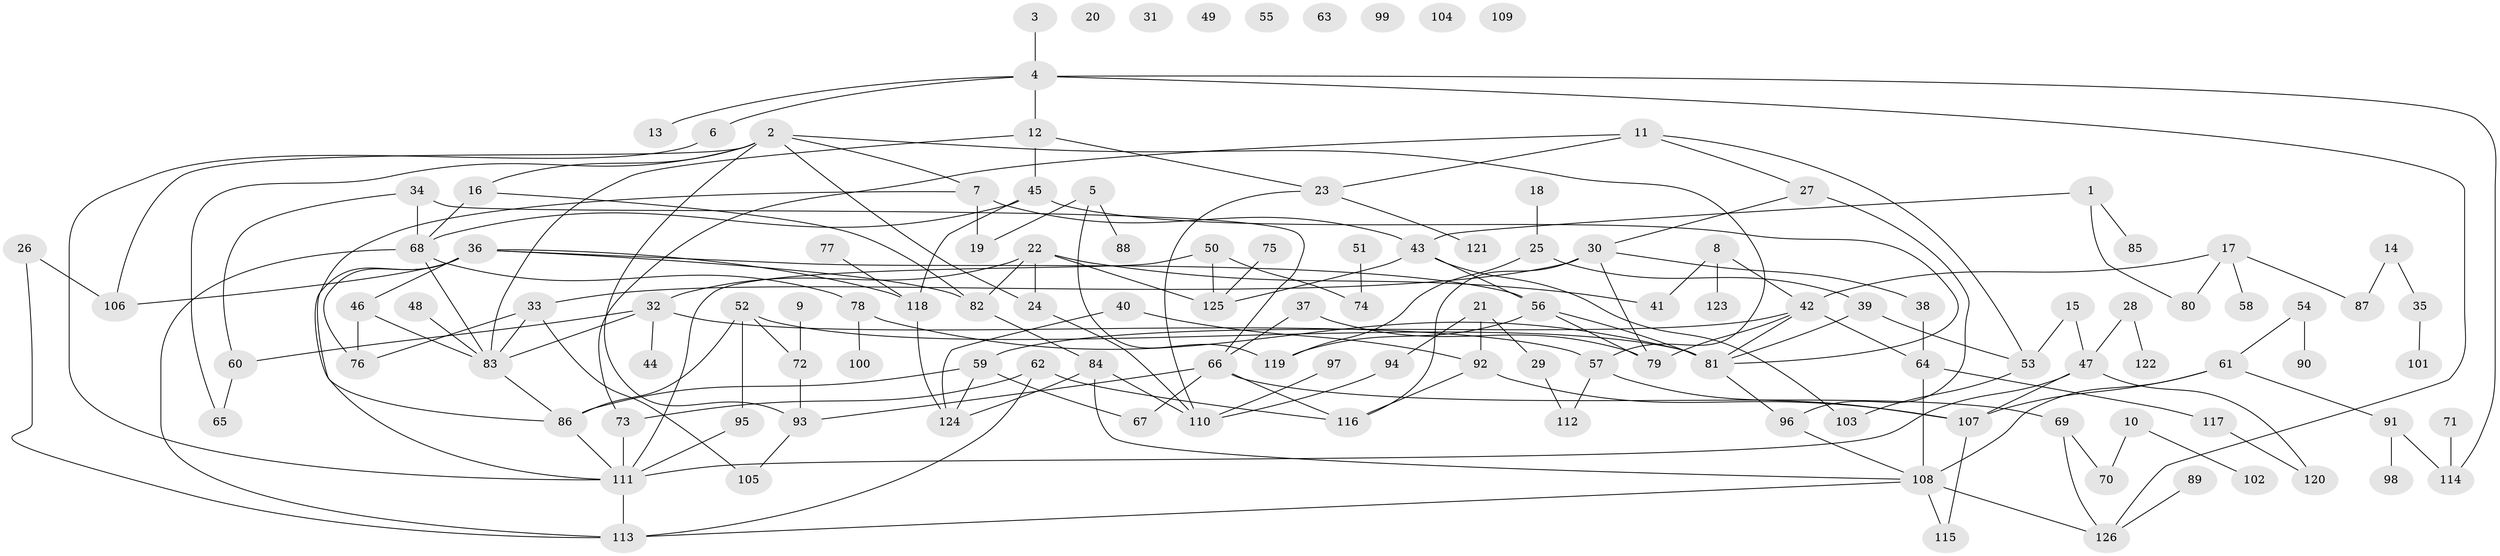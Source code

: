 // coarse degree distribution, {5: 0.07936507936507936, 11: 0.015873015873015872, 8: 0.015873015873015872, 2: 0.2698412698412698, 1: 0.15873015873015872, 6: 0.06349206349206349, 9: 0.015873015873015872, 0: 0.12698412698412698, 3: 0.1111111111111111, 4: 0.09523809523809523, 14: 0.015873015873015872, 19: 0.015873015873015872, 7: 0.015873015873015872}
// Generated by graph-tools (version 1.1) at 2025/16/03/04/25 18:16:43]
// undirected, 126 vertices, 180 edges
graph export_dot {
graph [start="1"]
  node [color=gray90,style=filled];
  1;
  2;
  3;
  4;
  5;
  6;
  7;
  8;
  9;
  10;
  11;
  12;
  13;
  14;
  15;
  16;
  17;
  18;
  19;
  20;
  21;
  22;
  23;
  24;
  25;
  26;
  27;
  28;
  29;
  30;
  31;
  32;
  33;
  34;
  35;
  36;
  37;
  38;
  39;
  40;
  41;
  42;
  43;
  44;
  45;
  46;
  47;
  48;
  49;
  50;
  51;
  52;
  53;
  54;
  55;
  56;
  57;
  58;
  59;
  60;
  61;
  62;
  63;
  64;
  65;
  66;
  67;
  68;
  69;
  70;
  71;
  72;
  73;
  74;
  75;
  76;
  77;
  78;
  79;
  80;
  81;
  82;
  83;
  84;
  85;
  86;
  87;
  88;
  89;
  90;
  91;
  92;
  93;
  94;
  95;
  96;
  97;
  98;
  99;
  100;
  101;
  102;
  103;
  104;
  105;
  106;
  107;
  108;
  109;
  110;
  111;
  112;
  113;
  114;
  115;
  116;
  117;
  118;
  119;
  120;
  121;
  122;
  123;
  124;
  125;
  126;
  1 -- 43;
  1 -- 80;
  1 -- 85;
  2 -- 7;
  2 -- 16;
  2 -- 24;
  2 -- 57;
  2 -- 65;
  2 -- 93;
  2 -- 106;
  3 -- 4;
  4 -- 6;
  4 -- 12;
  4 -- 13;
  4 -- 114;
  4 -- 126;
  5 -- 19;
  5 -- 88;
  5 -- 119;
  6 -- 111;
  7 -- 19;
  7 -- 43;
  7 -- 86;
  8 -- 41;
  8 -- 42;
  8 -- 123;
  9 -- 72;
  10 -- 70;
  10 -- 102;
  11 -- 23;
  11 -- 27;
  11 -- 53;
  11 -- 73;
  12 -- 23;
  12 -- 45;
  12 -- 83;
  14 -- 35;
  14 -- 87;
  15 -- 47;
  15 -- 53;
  16 -- 68;
  16 -- 82;
  17 -- 42;
  17 -- 58;
  17 -- 80;
  17 -- 87;
  18 -- 25;
  21 -- 29;
  21 -- 92;
  21 -- 94;
  22 -- 24;
  22 -- 32;
  22 -- 41;
  22 -- 82;
  22 -- 125;
  23 -- 110;
  23 -- 121;
  24 -- 110;
  25 -- 39;
  25 -- 119;
  26 -- 106;
  26 -- 113;
  27 -- 30;
  27 -- 96;
  28 -- 47;
  28 -- 122;
  29 -- 112;
  30 -- 33;
  30 -- 38;
  30 -- 79;
  30 -- 116;
  32 -- 44;
  32 -- 57;
  32 -- 60;
  32 -- 83;
  33 -- 76;
  33 -- 83;
  33 -- 105;
  34 -- 60;
  34 -- 66;
  34 -- 68;
  35 -- 101;
  36 -- 46;
  36 -- 56;
  36 -- 76;
  36 -- 82;
  36 -- 106;
  36 -- 111;
  36 -- 118;
  37 -- 66;
  37 -- 79;
  38 -- 64;
  39 -- 53;
  39 -- 81;
  40 -- 92;
  40 -- 124;
  42 -- 59;
  42 -- 64;
  42 -- 79;
  42 -- 81;
  43 -- 56;
  43 -- 103;
  43 -- 125;
  45 -- 68;
  45 -- 81;
  45 -- 118;
  46 -- 76;
  46 -- 83;
  47 -- 107;
  47 -- 111;
  47 -- 120;
  48 -- 83;
  50 -- 74;
  50 -- 111;
  50 -- 125;
  51 -- 74;
  52 -- 72;
  52 -- 81;
  52 -- 86;
  52 -- 95;
  53 -- 103;
  54 -- 61;
  54 -- 90;
  56 -- 79;
  56 -- 81;
  56 -- 119;
  57 -- 107;
  57 -- 112;
  59 -- 67;
  59 -- 86;
  59 -- 124;
  60 -- 65;
  61 -- 91;
  61 -- 107;
  61 -- 108;
  62 -- 73;
  62 -- 113;
  62 -- 116;
  64 -- 108;
  64 -- 117;
  66 -- 67;
  66 -- 69;
  66 -- 93;
  66 -- 116;
  68 -- 78;
  68 -- 83;
  68 -- 113;
  69 -- 70;
  69 -- 126;
  71 -- 114;
  72 -- 93;
  73 -- 111;
  75 -- 125;
  77 -- 118;
  78 -- 81;
  78 -- 100;
  81 -- 96;
  82 -- 84;
  83 -- 86;
  84 -- 108;
  84 -- 110;
  84 -- 124;
  86 -- 111;
  89 -- 126;
  91 -- 98;
  91 -- 114;
  92 -- 107;
  92 -- 116;
  93 -- 105;
  94 -- 110;
  95 -- 111;
  96 -- 108;
  97 -- 110;
  107 -- 115;
  108 -- 113;
  108 -- 115;
  108 -- 126;
  111 -- 113;
  117 -- 120;
  118 -- 124;
}
